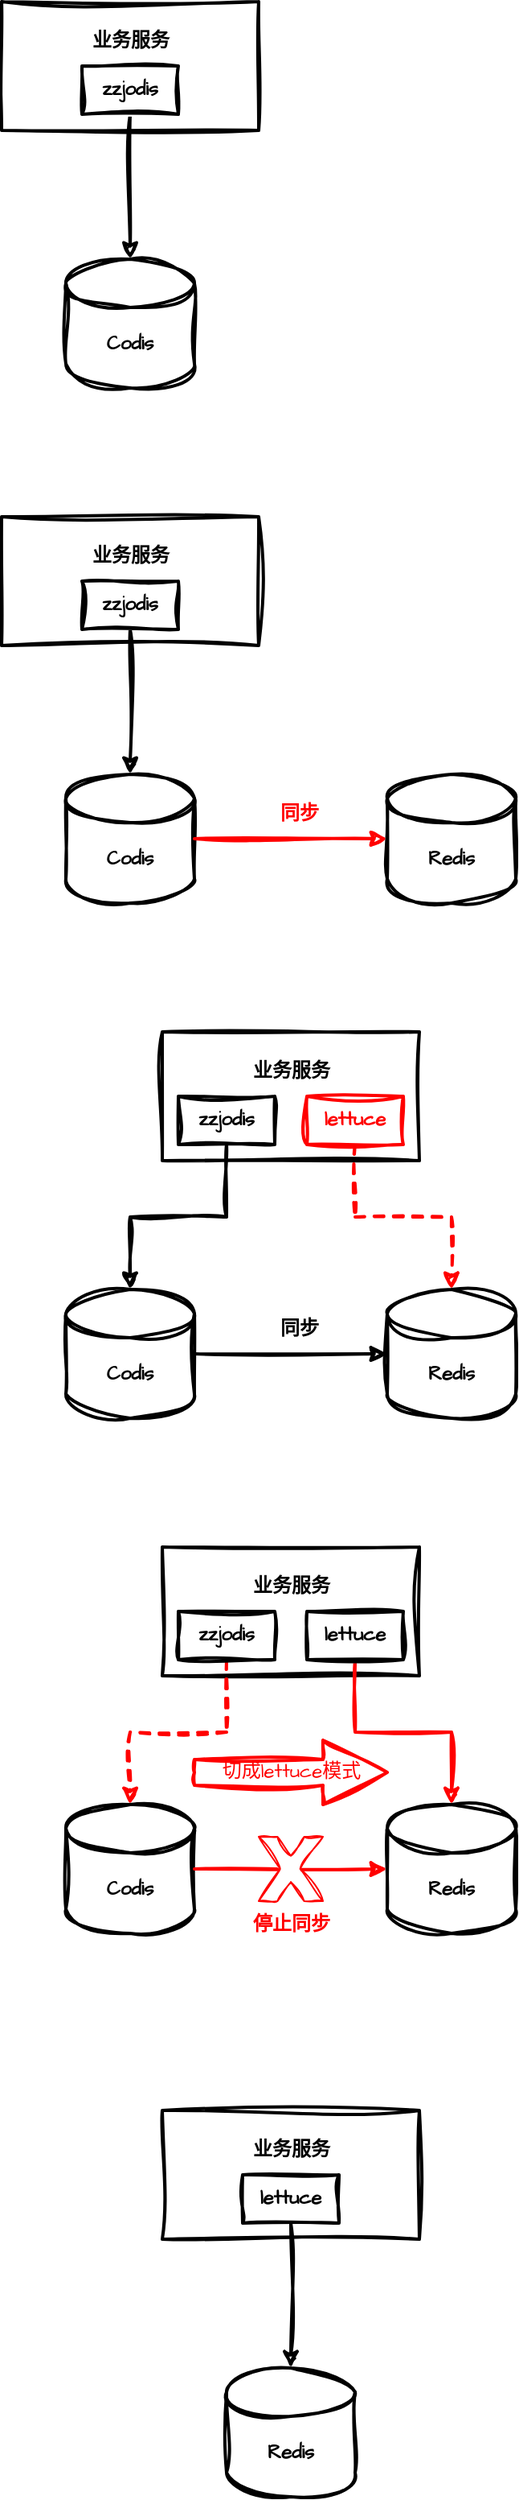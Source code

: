 <mxfile version="24.8.6">
  <diagram name="第 1 页" id="iTuly4HzKMFBhw6RQ6CH">
    <mxGraphModel dx="957" dy="761" grid="1" gridSize="10" guides="1" tooltips="1" connect="1" arrows="1" fold="1" page="1" pageScale="1" pageWidth="827" pageHeight="1169" math="0" shadow="0">
      <root>
        <mxCell id="0" />
        <mxCell id="1" parent="0" />
        <mxCell id="lIwd8OMq5wrE3smnGBt2-1" value="" style="rounded=0;whiteSpace=wrap;html=1;sketch=1;hachureGap=4;jiggle=2;curveFitting=1;fontFamily=Architects Daughter;fontSource=https%3A%2F%2Ffonts.googleapis.com%2Fcss%3Ffamily%3DArchitects%2BDaughter;strokeWidth=2;" vertex="1" parent="1">
          <mxGeometry x="240" y="240" width="160" height="80" as="geometry" />
        </mxCell>
        <mxCell id="lIwd8OMq5wrE3smnGBt2-4" style="edgeStyle=orthogonalEdgeStyle;rounded=0;sketch=1;hachureGap=4;jiggle=2;curveFitting=1;orthogonalLoop=1;jettySize=auto;html=1;exitX=0.5;exitY=1;exitDx=0;exitDy=0;fontFamily=Architects Daughter;fontSource=https%3A%2F%2Ffonts.googleapis.com%2Fcss%3Ffamily%3DArchitects%2BDaughter;strokeWidth=2;" edge="1" parent="1" source="lIwd8OMq5wrE3smnGBt2-2" target="lIwd8OMq5wrE3smnGBt2-3">
          <mxGeometry relative="1" as="geometry" />
        </mxCell>
        <mxCell id="lIwd8OMq5wrE3smnGBt2-2" value="&lt;b&gt;zzjodis&lt;/b&gt;" style="rounded=0;whiteSpace=wrap;html=1;sketch=1;hachureGap=4;jiggle=2;curveFitting=1;fontFamily=Architects Daughter;fontSource=https%3A%2F%2Ffonts.googleapis.com%2Fcss%3Ffamily%3DArchitects%2BDaughter;strokeWidth=2;" vertex="1" parent="1">
          <mxGeometry x="290" y="280" width="60" height="30" as="geometry" />
        </mxCell>
        <mxCell id="lIwd8OMq5wrE3smnGBt2-3" value="&lt;b&gt;Codis&lt;/b&gt;" style="shape=cylinder3;whiteSpace=wrap;html=1;boundedLbl=1;backgroundOutline=1;size=15;sketch=1;hachureGap=4;jiggle=2;curveFitting=1;fontFamily=Architects Daughter;fontSource=https%3A%2F%2Ffonts.googleapis.com%2Fcss%3Ffamily%3DArchitects%2BDaughter;strokeWidth=2;" vertex="1" parent="1">
          <mxGeometry x="280" y="400" width="80" height="80" as="geometry" />
        </mxCell>
        <mxCell id="lIwd8OMq5wrE3smnGBt2-5" value="&lt;b&gt;业务服务&lt;/b&gt;" style="text;html=1;align=center;verticalAlign=middle;resizable=0;points=[];autosize=1;strokeColor=none;fillColor=none;fontFamily=Architects Daughter;fontSource=https%3A%2F%2Ffonts.googleapis.com%2Fcss%3Ffamily%3DArchitects%2BDaughter;" vertex="1" parent="1">
          <mxGeometry x="285" y="250" width="70" height="30" as="geometry" />
        </mxCell>
        <mxCell id="lIwd8OMq5wrE3smnGBt2-6" value="" style="rounded=0;whiteSpace=wrap;html=1;sketch=1;hachureGap=4;jiggle=2;curveFitting=1;fontFamily=Architects Daughter;fontSource=https%3A%2F%2Ffonts.googleapis.com%2Fcss%3Ffamily%3DArchitects%2BDaughter;strokeWidth=2;" vertex="1" parent="1">
          <mxGeometry x="240" y="560" width="160" height="80" as="geometry" />
        </mxCell>
        <mxCell id="lIwd8OMq5wrE3smnGBt2-7" style="edgeStyle=orthogonalEdgeStyle;rounded=0;sketch=1;hachureGap=4;jiggle=2;curveFitting=1;orthogonalLoop=1;jettySize=auto;html=1;exitX=0.5;exitY=1;exitDx=0;exitDy=0;fontFamily=Architects Daughter;fontSource=https%3A%2F%2Ffonts.googleapis.com%2Fcss%3Ffamily%3DArchitects%2BDaughter;strokeWidth=2;" edge="1" parent="1" source="lIwd8OMq5wrE3smnGBt2-8" target="lIwd8OMq5wrE3smnGBt2-9">
          <mxGeometry relative="1" as="geometry" />
        </mxCell>
        <mxCell id="lIwd8OMq5wrE3smnGBt2-8" value="&lt;b&gt;zzjodis&lt;/b&gt;" style="rounded=0;whiteSpace=wrap;html=1;sketch=1;hachureGap=4;jiggle=2;curveFitting=1;fontFamily=Architects Daughter;fontSource=https%3A%2F%2Ffonts.googleapis.com%2Fcss%3Ffamily%3DArchitects%2BDaughter;strokeWidth=2;" vertex="1" parent="1">
          <mxGeometry x="290" y="600" width="60" height="30" as="geometry" />
        </mxCell>
        <mxCell id="lIwd8OMq5wrE3smnGBt2-9" value="&lt;b&gt;Codis&lt;/b&gt;" style="shape=cylinder3;whiteSpace=wrap;html=1;boundedLbl=1;backgroundOutline=1;size=15;sketch=1;hachureGap=4;jiggle=2;curveFitting=1;fontFamily=Architects Daughter;fontSource=https%3A%2F%2Ffonts.googleapis.com%2Fcss%3Ffamily%3DArchitects%2BDaughter;strokeWidth=2;" vertex="1" parent="1">
          <mxGeometry x="280" y="720" width="80" height="80" as="geometry" />
        </mxCell>
        <mxCell id="lIwd8OMq5wrE3smnGBt2-10" value="&lt;b&gt;业务服务&lt;/b&gt;" style="text;html=1;align=center;verticalAlign=middle;resizable=0;points=[];autosize=1;strokeColor=none;fillColor=none;fontFamily=Architects Daughter;fontSource=https%3A%2F%2Ffonts.googleapis.com%2Fcss%3Ffamily%3DArchitects%2BDaughter;" vertex="1" parent="1">
          <mxGeometry x="285" y="570" width="70" height="30" as="geometry" />
        </mxCell>
        <mxCell id="lIwd8OMq5wrE3smnGBt2-11" value="&lt;b&gt;Redis&lt;/b&gt;" style="shape=cylinder3;whiteSpace=wrap;html=1;boundedLbl=1;backgroundOutline=1;size=15;sketch=1;hachureGap=4;jiggle=2;curveFitting=1;fontFamily=Architects Daughter;fontSource=https%3A%2F%2Ffonts.googleapis.com%2Fcss%3Ffamily%3DArchitects%2BDaughter;strokeWidth=2;" vertex="1" parent="1">
          <mxGeometry x="480" y="720" width="80" height="80" as="geometry" />
        </mxCell>
        <mxCell id="lIwd8OMq5wrE3smnGBt2-12" style="edgeStyle=orthogonalEdgeStyle;rounded=0;sketch=1;hachureGap=4;jiggle=2;curveFitting=1;orthogonalLoop=1;jettySize=auto;html=1;exitX=1;exitY=0.5;exitDx=0;exitDy=0;exitPerimeter=0;entryX=0;entryY=0.5;entryDx=0;entryDy=0;entryPerimeter=0;fontFamily=Architects Daughter;fontSource=https%3A%2F%2Ffonts.googleapis.com%2Fcss%3Ffamily%3DArchitects%2BDaughter;strokeWidth=2;strokeColor=#FF0000;" edge="1" parent="1" source="lIwd8OMq5wrE3smnGBt2-9" target="lIwd8OMq5wrE3smnGBt2-11">
          <mxGeometry relative="1" as="geometry" />
        </mxCell>
        <mxCell id="lIwd8OMq5wrE3smnGBt2-13" value="&lt;b&gt;&lt;font color=&quot;#ff0000&quot;&gt;同步&lt;/font&gt;&lt;/b&gt;" style="text;html=1;align=center;verticalAlign=middle;resizable=0;points=[];autosize=1;strokeColor=none;fillColor=none;fontFamily=Architects Daughter;fontSource=https%3A%2F%2Ffonts.googleapis.com%2Fcss%3Ffamily%3DArchitects%2BDaughter;" vertex="1" parent="1">
          <mxGeometry x="400" y="730" width="50" height="30" as="geometry" />
        </mxCell>
        <mxCell id="lIwd8OMq5wrE3smnGBt2-14" value="" style="rounded=0;whiteSpace=wrap;html=1;sketch=1;hachureGap=4;jiggle=2;curveFitting=1;fontFamily=Architects Daughter;fontSource=https%3A%2F%2Ffonts.googleapis.com%2Fcss%3Ffamily%3DArchitects%2BDaughter;strokeWidth=2;" vertex="1" parent="1">
          <mxGeometry x="340" y="880" width="160" height="80" as="geometry" />
        </mxCell>
        <mxCell id="lIwd8OMq5wrE3smnGBt2-15" style="edgeStyle=orthogonalEdgeStyle;rounded=0;sketch=1;hachureGap=4;jiggle=2;curveFitting=1;orthogonalLoop=1;jettySize=auto;html=1;exitX=0.5;exitY=1;exitDx=0;exitDy=0;fontFamily=Architects Daughter;fontSource=https%3A%2F%2Ffonts.googleapis.com%2Fcss%3Ffamily%3DArchitects%2BDaughter;strokeWidth=2;" edge="1" parent="1" source="lIwd8OMq5wrE3smnGBt2-16" target="lIwd8OMq5wrE3smnGBt2-17">
          <mxGeometry relative="1" as="geometry" />
        </mxCell>
        <mxCell id="lIwd8OMq5wrE3smnGBt2-16" value="&lt;b&gt;zzjodis&lt;/b&gt;" style="rounded=0;whiteSpace=wrap;html=1;sketch=1;hachureGap=4;jiggle=2;curveFitting=1;fontFamily=Architects Daughter;fontSource=https%3A%2F%2Ffonts.googleapis.com%2Fcss%3Ffamily%3DArchitects%2BDaughter;strokeWidth=2;" vertex="1" parent="1">
          <mxGeometry x="350" y="920" width="60" height="30" as="geometry" />
        </mxCell>
        <mxCell id="lIwd8OMq5wrE3smnGBt2-17" value="&lt;b&gt;Codis&lt;/b&gt;" style="shape=cylinder3;whiteSpace=wrap;html=1;boundedLbl=1;backgroundOutline=1;size=15;sketch=1;hachureGap=4;jiggle=2;curveFitting=1;fontFamily=Architects Daughter;fontSource=https%3A%2F%2Ffonts.googleapis.com%2Fcss%3Ffamily%3DArchitects%2BDaughter;strokeWidth=2;" vertex="1" parent="1">
          <mxGeometry x="280" y="1040" width="80" height="80" as="geometry" />
        </mxCell>
        <mxCell id="lIwd8OMq5wrE3smnGBt2-18" value="&lt;b&gt;业务服务&lt;/b&gt;" style="text;html=1;align=center;verticalAlign=middle;resizable=0;points=[];autosize=1;strokeColor=none;fillColor=none;fontFamily=Architects Daughter;fontSource=https%3A%2F%2Ffonts.googleapis.com%2Fcss%3Ffamily%3DArchitects%2BDaughter;" vertex="1" parent="1">
          <mxGeometry x="385" y="890" width="70" height="30" as="geometry" />
        </mxCell>
        <mxCell id="lIwd8OMq5wrE3smnGBt2-19" value="&lt;b&gt;Redis&lt;/b&gt;" style="shape=cylinder3;whiteSpace=wrap;html=1;boundedLbl=1;backgroundOutline=1;size=15;sketch=1;hachureGap=4;jiggle=2;curveFitting=1;fontFamily=Architects Daughter;fontSource=https%3A%2F%2Ffonts.googleapis.com%2Fcss%3Ffamily%3DArchitects%2BDaughter;strokeWidth=2;" vertex="1" parent="1">
          <mxGeometry x="480" y="1040" width="80" height="80" as="geometry" />
        </mxCell>
        <mxCell id="lIwd8OMq5wrE3smnGBt2-20" style="edgeStyle=orthogonalEdgeStyle;rounded=0;sketch=1;hachureGap=4;jiggle=2;curveFitting=1;orthogonalLoop=1;jettySize=auto;html=1;exitX=1;exitY=0.5;exitDx=0;exitDy=0;exitPerimeter=0;entryX=0;entryY=0.5;entryDx=0;entryDy=0;entryPerimeter=0;fontFamily=Architects Daughter;fontSource=https%3A%2F%2Ffonts.googleapis.com%2Fcss%3Ffamily%3DArchitects%2BDaughter;strokeWidth=2;strokeColor=#000000;" edge="1" parent="1" source="lIwd8OMq5wrE3smnGBt2-17" target="lIwd8OMq5wrE3smnGBt2-19">
          <mxGeometry relative="1" as="geometry" />
        </mxCell>
        <mxCell id="lIwd8OMq5wrE3smnGBt2-21" value="&lt;b&gt;同步&lt;/b&gt;" style="text;html=1;align=center;verticalAlign=middle;resizable=0;points=[];autosize=1;strokeColor=none;fillColor=none;fontFamily=Architects Daughter;fontSource=https%3A%2F%2Ffonts.googleapis.com%2Fcss%3Ffamily%3DArchitects%2BDaughter;" vertex="1" parent="1">
          <mxGeometry x="400" y="1050" width="50" height="30" as="geometry" />
        </mxCell>
        <mxCell id="lIwd8OMq5wrE3smnGBt2-24" style="edgeStyle=orthogonalEdgeStyle;rounded=0;sketch=1;hachureGap=4;jiggle=2;curveFitting=1;orthogonalLoop=1;jettySize=auto;html=1;exitX=0.5;exitY=1;exitDx=0;exitDy=0;fontFamily=Architects Daughter;fontSource=https%3A%2F%2Ffonts.googleapis.com%2Fcss%3Ffamily%3DArchitects%2BDaughter;strokeWidth=2;dashed=1;strokeColor=#FF0000;" edge="1" parent="1" source="lIwd8OMq5wrE3smnGBt2-22" target="lIwd8OMq5wrE3smnGBt2-19">
          <mxGeometry relative="1" as="geometry" />
        </mxCell>
        <mxCell id="lIwd8OMq5wrE3smnGBt2-22" value="&lt;b&gt;&lt;font color=&quot;#ff0000&quot;&gt;lettuce&lt;/font&gt;&lt;/b&gt;" style="rounded=0;whiteSpace=wrap;html=1;sketch=1;hachureGap=4;jiggle=2;curveFitting=1;fontFamily=Architects Daughter;fontSource=https%3A%2F%2Ffonts.googleapis.com%2Fcss%3Ffamily%3DArchitects%2BDaughter;strokeWidth=2;strokeColor=#FF0000;" vertex="1" parent="1">
          <mxGeometry x="430" y="920" width="60" height="30" as="geometry" />
        </mxCell>
        <mxCell id="lIwd8OMq5wrE3smnGBt2-25" value="" style="rounded=0;whiteSpace=wrap;html=1;sketch=1;hachureGap=4;jiggle=2;curveFitting=1;fontFamily=Architects Daughter;fontSource=https%3A%2F%2Ffonts.googleapis.com%2Fcss%3Ffamily%3DArchitects%2BDaughter;strokeWidth=2;" vertex="1" parent="1">
          <mxGeometry x="340" y="1200" width="160" height="80" as="geometry" />
        </mxCell>
        <mxCell id="lIwd8OMq5wrE3smnGBt2-26" style="edgeStyle=orthogonalEdgeStyle;rounded=0;sketch=1;hachureGap=4;jiggle=2;curveFitting=1;orthogonalLoop=1;jettySize=auto;html=1;exitX=0.5;exitY=1;exitDx=0;exitDy=0;fontFamily=Architects Daughter;fontSource=https%3A%2F%2Ffonts.googleapis.com%2Fcss%3Ffamily%3DArchitects%2BDaughter;strokeWidth=2;dashed=1;strokeColor=#FF0000;" edge="1" parent="1" source="lIwd8OMq5wrE3smnGBt2-27" target="lIwd8OMq5wrE3smnGBt2-28">
          <mxGeometry relative="1" as="geometry" />
        </mxCell>
        <mxCell id="lIwd8OMq5wrE3smnGBt2-27" value="&lt;b&gt;zzjodis&lt;/b&gt;" style="rounded=0;whiteSpace=wrap;html=1;sketch=1;hachureGap=4;jiggle=2;curveFitting=1;fontFamily=Architects Daughter;fontSource=https%3A%2F%2Ffonts.googleapis.com%2Fcss%3Ffamily%3DArchitects%2BDaughter;strokeWidth=2;" vertex="1" parent="1">
          <mxGeometry x="350" y="1240" width="60" height="30" as="geometry" />
        </mxCell>
        <mxCell id="lIwd8OMq5wrE3smnGBt2-28" value="&lt;b&gt;Codis&lt;/b&gt;" style="shape=cylinder3;whiteSpace=wrap;html=1;boundedLbl=1;backgroundOutline=1;size=15;sketch=1;hachureGap=4;jiggle=2;curveFitting=1;fontFamily=Architects Daughter;fontSource=https%3A%2F%2Ffonts.googleapis.com%2Fcss%3Ffamily%3DArchitects%2BDaughter;strokeWidth=2;" vertex="1" parent="1">
          <mxGeometry x="280" y="1360" width="80" height="80" as="geometry" />
        </mxCell>
        <mxCell id="lIwd8OMq5wrE3smnGBt2-29" value="&lt;b&gt;业务服务&lt;/b&gt;" style="text;html=1;align=center;verticalAlign=middle;resizable=0;points=[];autosize=1;strokeColor=none;fillColor=none;fontFamily=Architects Daughter;fontSource=https%3A%2F%2Ffonts.googleapis.com%2Fcss%3Ffamily%3DArchitects%2BDaughter;" vertex="1" parent="1">
          <mxGeometry x="385" y="1210" width="70" height="30" as="geometry" />
        </mxCell>
        <mxCell id="lIwd8OMq5wrE3smnGBt2-30" value="&lt;b&gt;Redis&lt;/b&gt;" style="shape=cylinder3;whiteSpace=wrap;html=1;boundedLbl=1;backgroundOutline=1;size=15;sketch=1;hachureGap=4;jiggle=2;curveFitting=1;fontFamily=Architects Daughter;fontSource=https%3A%2F%2Ffonts.googleapis.com%2Fcss%3Ffamily%3DArchitects%2BDaughter;strokeWidth=2;" vertex="1" parent="1">
          <mxGeometry x="480" y="1360" width="80" height="80" as="geometry" />
        </mxCell>
        <mxCell id="lIwd8OMq5wrE3smnGBt2-31" style="edgeStyle=orthogonalEdgeStyle;rounded=0;sketch=1;hachureGap=4;jiggle=2;curveFitting=1;orthogonalLoop=1;jettySize=auto;html=1;exitX=1;exitY=0.5;exitDx=0;exitDy=0;exitPerimeter=0;entryX=0;entryY=0.5;entryDx=0;entryDy=0;entryPerimeter=0;fontFamily=Architects Daughter;fontSource=https%3A%2F%2Ffonts.googleapis.com%2Fcss%3Ffamily%3DArchitects%2BDaughter;strokeWidth=2;strokeColor=#FF0000;" edge="1" parent="1" source="lIwd8OMq5wrE3smnGBt2-28" target="lIwd8OMq5wrE3smnGBt2-30">
          <mxGeometry relative="1" as="geometry" />
        </mxCell>
        <mxCell id="lIwd8OMq5wrE3smnGBt2-32" value="&lt;b&gt;&lt;font color=&quot;#ff0000&quot;&gt;停止同步&lt;/font&gt;&lt;/b&gt;" style="text;html=1;align=center;verticalAlign=middle;resizable=0;points=[];autosize=1;strokeColor=none;fillColor=none;fontFamily=Architects Daughter;fontSource=https%3A%2F%2Ffonts.googleapis.com%2Fcss%3Ffamily%3DArchitects%2BDaughter;" vertex="1" parent="1">
          <mxGeometry x="385" y="1420" width="70" height="30" as="geometry" />
        </mxCell>
        <mxCell id="lIwd8OMq5wrE3smnGBt2-33" style="edgeStyle=orthogonalEdgeStyle;rounded=0;sketch=1;hachureGap=4;jiggle=2;curveFitting=1;orthogonalLoop=1;jettySize=auto;html=1;exitX=0.5;exitY=1;exitDx=0;exitDy=0;fontFamily=Architects Daughter;fontSource=https%3A%2F%2Ffonts.googleapis.com%2Fcss%3Ffamily%3DArchitects%2BDaughter;strokeWidth=2;strokeColor=#FF0000;" edge="1" parent="1" source="lIwd8OMq5wrE3smnGBt2-34" target="lIwd8OMq5wrE3smnGBt2-30">
          <mxGeometry relative="1" as="geometry" />
        </mxCell>
        <mxCell id="lIwd8OMq5wrE3smnGBt2-34" value="&lt;b&gt;lettuce&lt;/b&gt;" style="rounded=0;whiteSpace=wrap;html=1;sketch=1;hachureGap=4;jiggle=2;curveFitting=1;fontFamily=Architects Daughter;fontSource=https%3A%2F%2Ffonts.googleapis.com%2Fcss%3Ffamily%3DArchitects%2BDaughter;strokeWidth=2;strokeColor=#000000;" vertex="1" parent="1">
          <mxGeometry x="430" y="1240" width="60" height="30" as="geometry" />
        </mxCell>
        <mxCell id="lIwd8OMq5wrE3smnGBt2-35" value="" style="verticalLabelPosition=bottom;verticalAlign=top;html=1;shape=mxgraph.basic.x;sketch=1;hachureGap=4;jiggle=2;curveFitting=1;fontFamily=Architects Daughter;fontSource=https%3A%2F%2Ffonts.googleapis.com%2Fcss%3Ffamily%3DArchitects%2BDaughter;strokeColor=#FF0000;" vertex="1" parent="1">
          <mxGeometry x="400" y="1380" width="40" height="40" as="geometry" />
        </mxCell>
        <mxCell id="lIwd8OMq5wrE3smnGBt2-38" value="&lt;font color=&quot;#ff0000&quot;&gt;切成lettuce模式&lt;/font&gt;" style="html=1;shadow=0;dashed=0;align=center;verticalAlign=middle;shape=mxgraph.arrows2.arrow;dy=0.6;dx=40;notch=0;sketch=1;hachureGap=4;jiggle=2;curveFitting=1;fontFamily=Architects Daughter;fontSource=https%3A%2F%2Ffonts.googleapis.com%2Fcss%3Ffamily%3DArchitects%2BDaughter;strokeWidth=2;strokeColor=#FF0000;" vertex="1" parent="1">
          <mxGeometry x="360" y="1320" width="120" height="40" as="geometry" />
        </mxCell>
        <mxCell id="lIwd8OMq5wrE3smnGBt2-39" value="" style="rounded=0;whiteSpace=wrap;html=1;sketch=1;hachureGap=4;jiggle=2;curveFitting=1;fontFamily=Architects Daughter;fontSource=https%3A%2F%2Ffonts.googleapis.com%2Fcss%3Ffamily%3DArchitects%2BDaughter;strokeWidth=2;" vertex="1" parent="1">
          <mxGeometry x="340" y="1550" width="160" height="80" as="geometry" />
        </mxCell>
        <mxCell id="lIwd8OMq5wrE3smnGBt2-43" value="&lt;b&gt;业务服务&lt;/b&gt;" style="text;html=1;align=center;verticalAlign=middle;resizable=0;points=[];autosize=1;strokeColor=none;fillColor=none;fontFamily=Architects Daughter;fontSource=https%3A%2F%2Ffonts.googleapis.com%2Fcss%3Ffamily%3DArchitects%2BDaughter;" vertex="1" parent="1">
          <mxGeometry x="385" y="1560" width="70" height="30" as="geometry" />
        </mxCell>
        <mxCell id="lIwd8OMq5wrE3smnGBt2-44" value="&lt;b&gt;Redis&lt;/b&gt;" style="shape=cylinder3;whiteSpace=wrap;html=1;boundedLbl=1;backgroundOutline=1;size=15;sketch=1;hachureGap=4;jiggle=2;curveFitting=1;fontFamily=Architects Daughter;fontSource=https%3A%2F%2Ffonts.googleapis.com%2Fcss%3Ffamily%3DArchitects%2BDaughter;strokeWidth=2;" vertex="1" parent="1">
          <mxGeometry x="380" y="1710" width="80" height="80" as="geometry" />
        </mxCell>
        <mxCell id="lIwd8OMq5wrE3smnGBt2-47" style="edgeStyle=orthogonalEdgeStyle;rounded=0;sketch=1;hachureGap=4;jiggle=2;curveFitting=1;orthogonalLoop=1;jettySize=auto;html=1;exitX=0.5;exitY=1;exitDx=0;exitDy=0;fontFamily=Architects Daughter;fontSource=https%3A%2F%2Ffonts.googleapis.com%2Fcss%3Ffamily%3DArchitects%2BDaughter;strokeWidth=2;strokeColor=#000000;" edge="1" parent="1" source="lIwd8OMq5wrE3smnGBt2-48" target="lIwd8OMq5wrE3smnGBt2-44">
          <mxGeometry relative="1" as="geometry" />
        </mxCell>
        <mxCell id="lIwd8OMq5wrE3smnGBt2-48" value="&lt;b&gt;lettuce&lt;/b&gt;" style="rounded=0;whiteSpace=wrap;html=1;sketch=1;hachureGap=4;jiggle=2;curveFitting=1;fontFamily=Architects Daughter;fontSource=https%3A%2F%2Ffonts.googleapis.com%2Fcss%3Ffamily%3DArchitects%2BDaughter;strokeWidth=2;strokeColor=#000000;" vertex="1" parent="1">
          <mxGeometry x="390" y="1590" width="60" height="30" as="geometry" />
        </mxCell>
      </root>
    </mxGraphModel>
  </diagram>
</mxfile>
